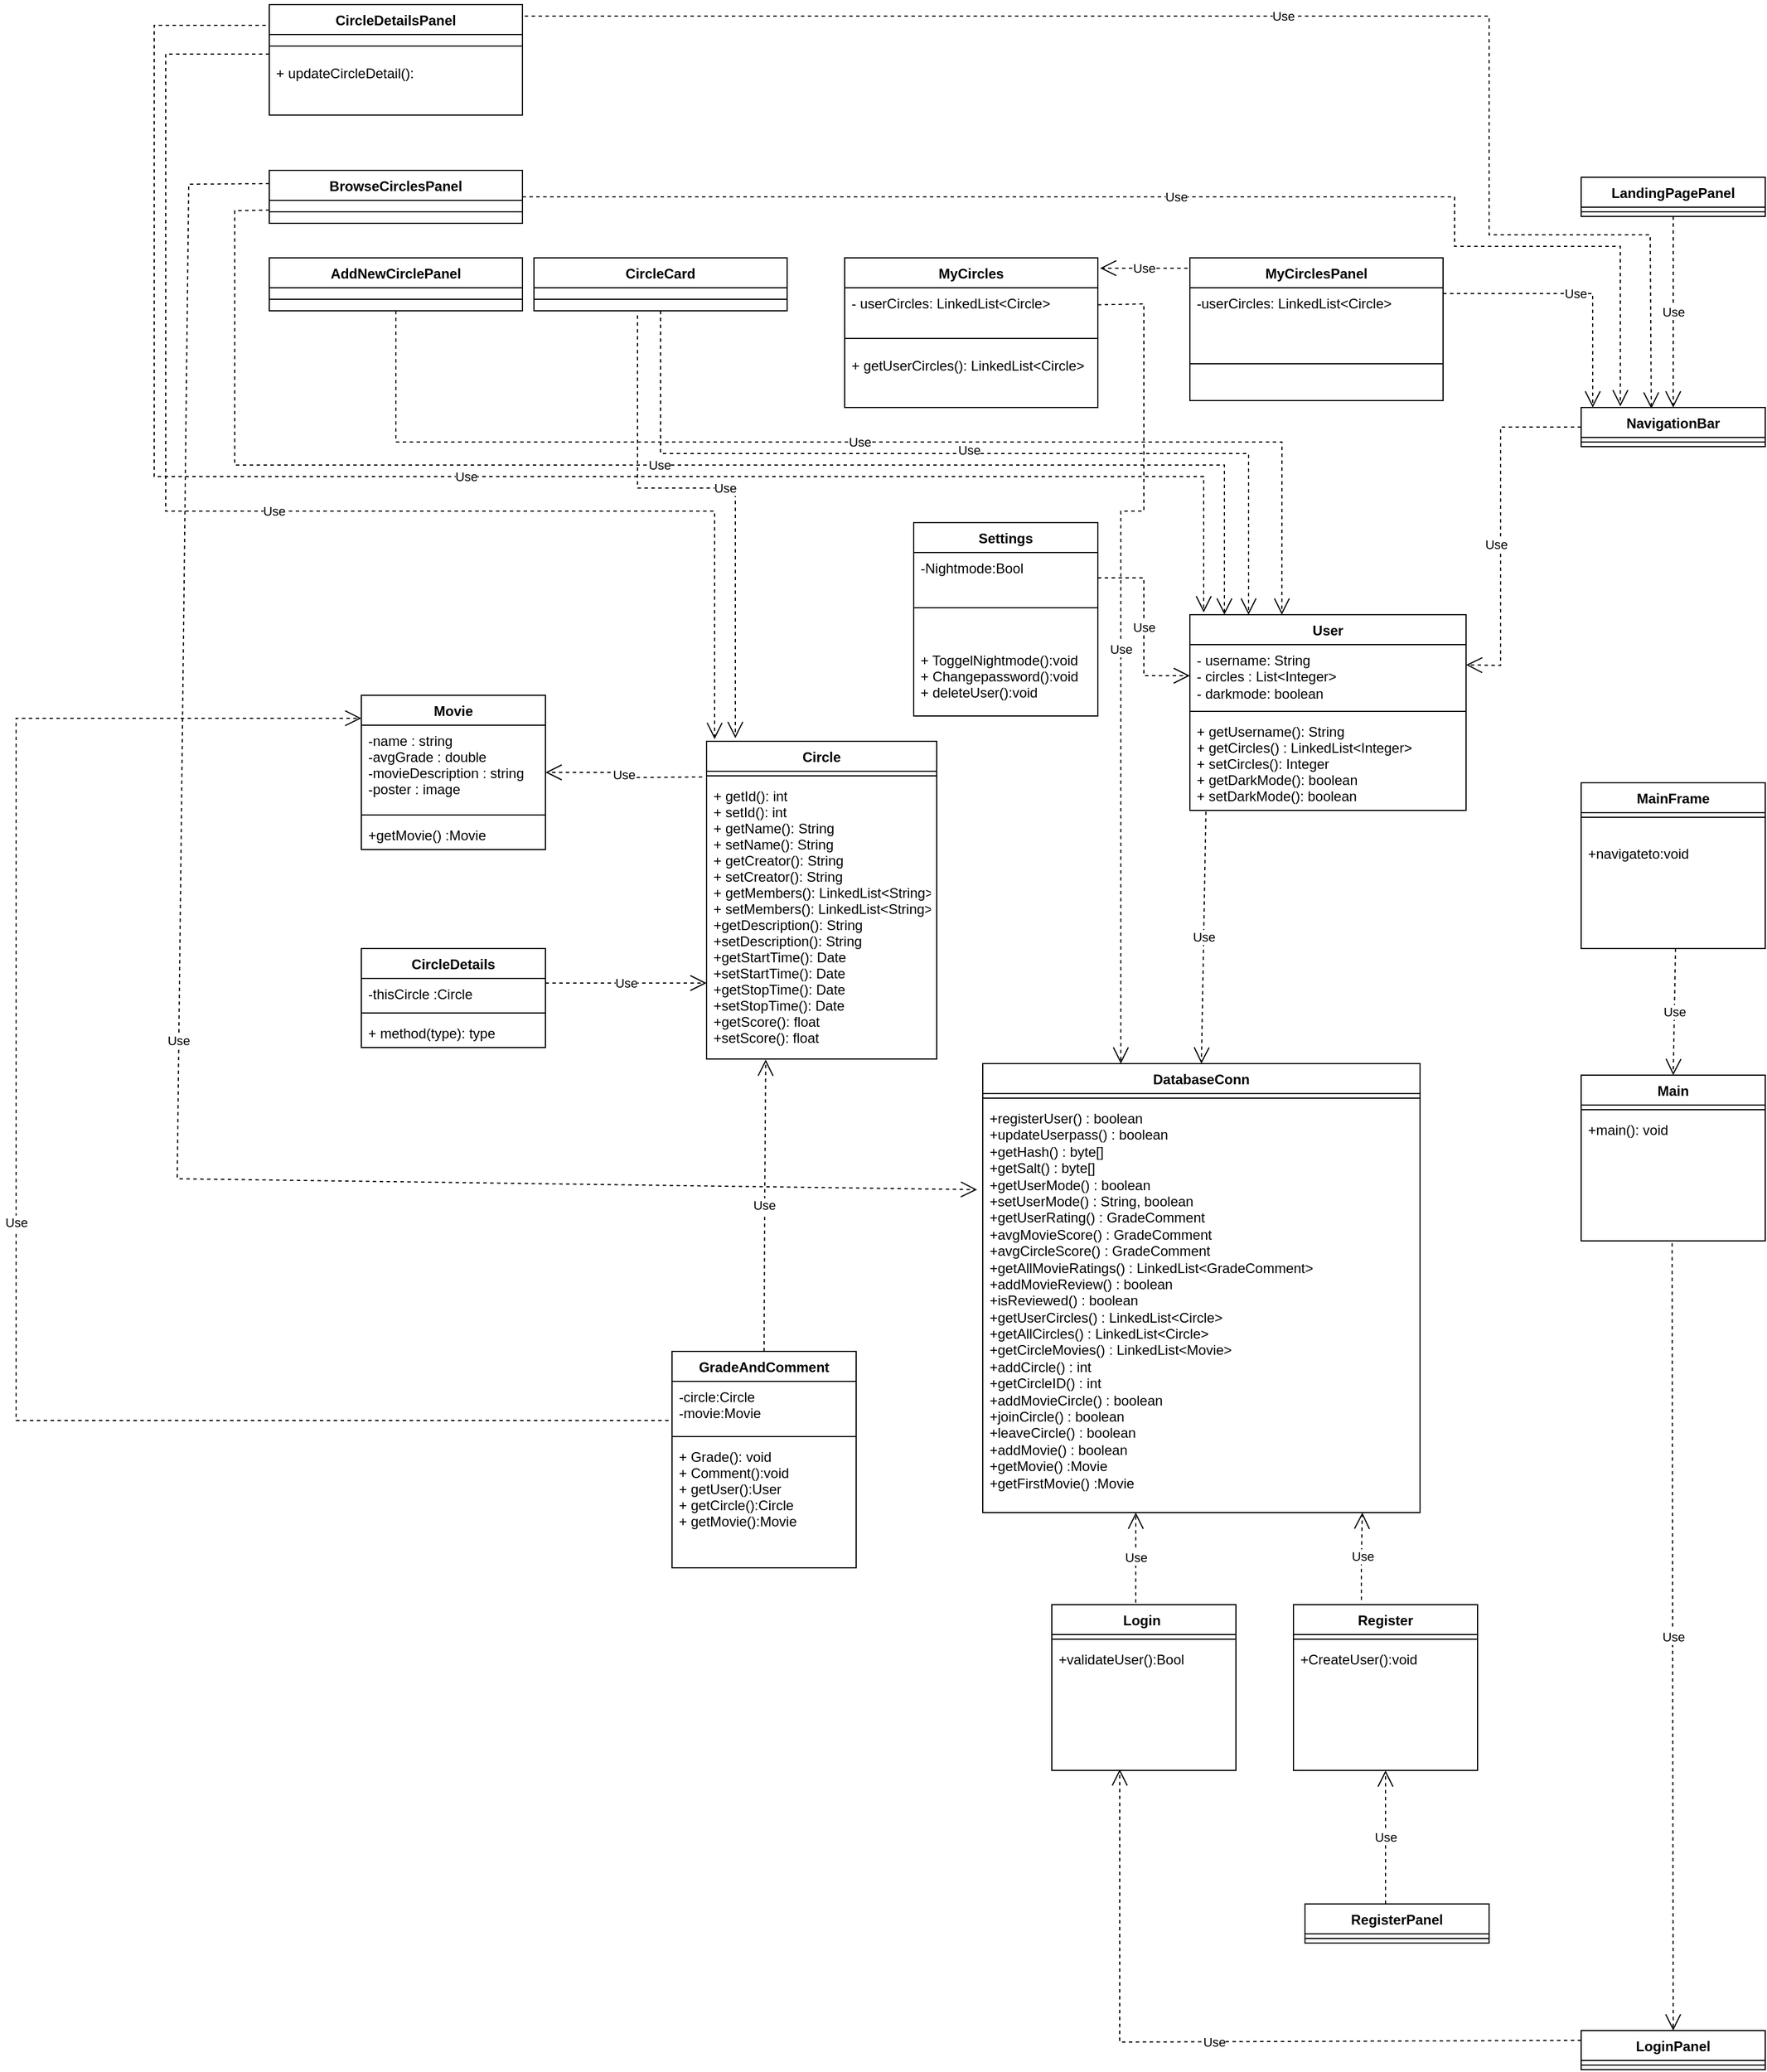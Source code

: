 <mxfile version="16.6.5" type="github">
  <diagram id="czeYtxCxRM8ObdpQRXwS" name="Page-1">
    <mxGraphModel dx="1422" dy="762" grid="1" gridSize="10" guides="1" tooltips="1" connect="1" arrows="1" fold="1" page="1" pageScale="1" pageWidth="50000" pageHeight="50000" math="0" shadow="0">
      <root>
        <mxCell id="0" />
        <mxCell id="1" parent="0" />
        <mxCell id="46LosdDzDrLffaNwuIow-5" value="DatabaseConn" style="swimlane;fontStyle=1;align=center;verticalAlign=top;childLayout=stackLayout;horizontal=1;startSize=26;horizontalStack=0;resizeParent=1;resizeParentMax=0;resizeLast=0;collapsible=1;marginBottom=0;" parent="1" vertex="1">
          <mxGeometry x="1720" y="1290" width="380" height="390" as="geometry" />
        </mxCell>
        <mxCell id="46LosdDzDrLffaNwuIow-7" value="" style="line;strokeWidth=1;fillColor=none;align=left;verticalAlign=middle;spacingTop=-1;spacingLeft=3;spacingRight=3;rotatable=0;labelPosition=right;points=[];portConstraint=eastwest;" parent="46LosdDzDrLffaNwuIow-5" vertex="1">
          <mxGeometry y="26" width="380" height="8" as="geometry" />
        </mxCell>
        <mxCell id="46LosdDzDrLffaNwuIow-8" value="+registerUser() : boolean&#xa;+updateUserpass() : boolean&#xa;+getHash() : byte[]&#xa;+getSalt() : byte[]&#xa;+getUserMode() : boolean&#xa;+setUserMode() : String, boolean&#xa;+getUserRating() : GradeComment&#xa;+avgMovieScore() : GradeComment&#xa;+avgCircleScore() : GradeComment&#xa;+getAllMovieRatings() : LinkedList&lt;GradeComment&gt;&#xa;+addMovieReview() : boolean&#xa;+isReviewed() : boolean&#xa;+getUserCircles() : LinkedList&lt;Circle&gt;&#xa;+getAllCircles() : LinkedList&lt;Circle&gt;&#xa;+getCircleMovies() : LinkedList&lt;Movie&gt;&#xa;+addCircle() : int&#xa;+getCircleID() : int&#xa;+addMovieCircle() : boolean&#xa;+joinCircle() : boolean&#xa;+leaveCircle() : boolean&#xa;+addMovie() : boolean&#xa;+getMovie() :Movie&#xa;+getFirstMovie() :Movie&#xa;&#xa;&#xa;&#xa;" style="text;strokeColor=none;fillColor=none;align=left;verticalAlign=top;spacingLeft=4;spacingRight=4;overflow=hidden;rotatable=0;points=[[0,0.5],[1,0.5]];portConstraint=eastwest;whiteSpace=wrap;" parent="46LosdDzDrLffaNwuIow-5" vertex="1">
          <mxGeometry y="34" width="380" height="356" as="geometry" />
        </mxCell>
        <mxCell id="3OgGzo2SByA_cm2bsDLw-1" value="Circle" style="swimlane;fontStyle=1;align=center;verticalAlign=top;childLayout=stackLayout;horizontal=1;startSize=26;horizontalStack=0;resizeParent=1;resizeParentMax=0;resizeLast=0;collapsible=1;marginBottom=0;" parent="1" vertex="1">
          <mxGeometry x="1480" y="1010" width="200" height="276" as="geometry" />
        </mxCell>
        <mxCell id="3OgGzo2SByA_cm2bsDLw-3" value="" style="line;strokeWidth=1;fillColor=none;align=left;verticalAlign=middle;spacingTop=-1;spacingLeft=3;spacingRight=3;rotatable=0;labelPosition=right;points=[];portConstraint=eastwest;" parent="3OgGzo2SByA_cm2bsDLw-1" vertex="1">
          <mxGeometry y="26" width="200" height="8" as="geometry" />
        </mxCell>
        <mxCell id="3OgGzo2SByA_cm2bsDLw-4" value="+ getId(): int&#xa;+ setId(): int&#xa;+ getName(): String&#xa;+ setName(): String&#xa;+ getCreator(): String&#xa;+ setCreator(): String&#xa;+ getMembers(): LinkedList&lt;String&gt;&#xa;+ setMembers(): LinkedList&lt;String&gt;&#xa;+getDescription(): String&#xa;+setDescription(): String&#xa;+getStartTime(): Date&#xa;+setStartTime(): Date&#xa;+getStopTime(): Date&#xa;+setStopTime(): Date&#xa;+getScore(): float&#xa;+setScore(): float" style="text;strokeColor=none;fillColor=none;align=left;verticalAlign=top;spacingLeft=4;spacingRight=4;overflow=hidden;rotatable=0;points=[[0,0.5],[1,0.5]];portConstraint=eastwest;" parent="3OgGzo2SByA_cm2bsDLw-1" vertex="1">
          <mxGeometry y="34" width="200" height="242" as="geometry" />
        </mxCell>
        <mxCell id="egLKUnMWFmZdAxHy4EYi-1" value="MyCircles" style="swimlane;fontStyle=1;align=center;verticalAlign=top;childLayout=stackLayout;horizontal=1;startSize=26;horizontalStack=0;resizeParent=1;resizeParentMax=0;resizeLast=0;collapsible=1;marginBottom=0;" parent="1" vertex="1">
          <mxGeometry x="1600" y="590" width="220" height="130" as="geometry" />
        </mxCell>
        <mxCell id="egLKUnMWFmZdAxHy4EYi-2" value="- userCircles: LinkedList&lt;Circle&gt; &#xa;" style="text;strokeColor=none;fillColor=none;align=left;verticalAlign=top;spacingLeft=4;spacingRight=4;overflow=hidden;rotatable=0;points=[[0,0.5],[1,0.5]];portConstraint=eastwest;" parent="egLKUnMWFmZdAxHy4EYi-1" vertex="1">
          <mxGeometry y="26" width="220" height="34" as="geometry" />
        </mxCell>
        <mxCell id="egLKUnMWFmZdAxHy4EYi-3" value="" style="line;strokeWidth=1;fillColor=none;align=left;verticalAlign=middle;spacingTop=-1;spacingLeft=3;spacingRight=3;rotatable=0;labelPosition=right;points=[];portConstraint=eastwest;" parent="egLKUnMWFmZdAxHy4EYi-1" vertex="1">
          <mxGeometry y="60" width="220" height="20" as="geometry" />
        </mxCell>
        <mxCell id="egLKUnMWFmZdAxHy4EYi-4" value="+ getUserCircles(): LinkedList&lt;Circle&gt;" style="text;strokeColor=none;fillColor=none;align=left;verticalAlign=top;spacingLeft=4;spacingRight=4;overflow=hidden;rotatable=0;points=[[0,0.5],[1,0.5]];portConstraint=eastwest;" parent="egLKUnMWFmZdAxHy4EYi-1" vertex="1">
          <mxGeometry y="80" width="220" height="50" as="geometry" />
        </mxCell>
        <mxCell id="8Do-b4mo3wIUdCFwqy2j-4" value="Movie" style="swimlane;fontStyle=1;align=center;verticalAlign=top;childLayout=stackLayout;horizontal=1;startSize=26;horizontalStack=0;resizeParent=1;resizeParentMax=0;resizeLast=0;collapsible=1;marginBottom=0;" parent="1" vertex="1">
          <mxGeometry x="1180" y="970" width="160" height="134" as="geometry" />
        </mxCell>
        <mxCell id="8Do-b4mo3wIUdCFwqy2j-5" value="-name : string&#xa;-avgGrade : double&#xa;-movieDescription : string&#xa;-poster : image" style="text;strokeColor=none;fillColor=none;align=left;verticalAlign=top;spacingLeft=4;spacingRight=4;overflow=hidden;rotatable=0;points=[[0,0.5],[1,0.5]];portConstraint=eastwest;" parent="8Do-b4mo3wIUdCFwqy2j-4" vertex="1">
          <mxGeometry y="26" width="160" height="74" as="geometry" />
        </mxCell>
        <mxCell id="8Do-b4mo3wIUdCFwqy2j-6" value="" style="line;strokeWidth=1;fillColor=none;align=left;verticalAlign=middle;spacingTop=-1;spacingLeft=3;spacingRight=3;rotatable=0;labelPosition=right;points=[];portConstraint=eastwest;" parent="8Do-b4mo3wIUdCFwqy2j-4" vertex="1">
          <mxGeometry y="100" width="160" height="8" as="geometry" />
        </mxCell>
        <mxCell id="8Do-b4mo3wIUdCFwqy2j-7" value="+getMovie() :Movie" style="text;strokeColor=none;fillColor=none;align=left;verticalAlign=top;spacingLeft=4;spacingRight=4;overflow=hidden;rotatable=0;points=[[0,0.5],[1,0.5]];portConstraint=eastwest;" parent="8Do-b4mo3wIUdCFwqy2j-4" vertex="1">
          <mxGeometry y="108" width="160" height="26" as="geometry" />
        </mxCell>
        <mxCell id="8Do-b4mo3wIUdCFwqy2j-8" value="CircleDetails" style="swimlane;fontStyle=1;align=center;verticalAlign=top;childLayout=stackLayout;horizontal=1;startSize=26;horizontalStack=0;resizeParent=1;resizeParentMax=0;resizeLast=0;collapsible=1;marginBottom=0;" parent="1" vertex="1">
          <mxGeometry x="1180" y="1190" width="160" height="86" as="geometry" />
        </mxCell>
        <mxCell id="8Do-b4mo3wIUdCFwqy2j-9" value="-thisCircle :Circle" style="text;strokeColor=none;fillColor=none;align=left;verticalAlign=top;spacingLeft=4;spacingRight=4;overflow=hidden;rotatable=0;points=[[0,0.5],[1,0.5]];portConstraint=eastwest;" parent="8Do-b4mo3wIUdCFwqy2j-8" vertex="1">
          <mxGeometry y="26" width="160" height="26" as="geometry" />
        </mxCell>
        <mxCell id="8Do-b4mo3wIUdCFwqy2j-10" value="" style="line;strokeWidth=1;fillColor=none;align=left;verticalAlign=middle;spacingTop=-1;spacingLeft=3;spacingRight=3;rotatable=0;labelPosition=right;points=[];portConstraint=eastwest;" parent="8Do-b4mo3wIUdCFwqy2j-8" vertex="1">
          <mxGeometry y="52" width="160" height="8" as="geometry" />
        </mxCell>
        <mxCell id="8Do-b4mo3wIUdCFwqy2j-11" value="+ method(type): type" style="text;strokeColor=none;fillColor=none;align=left;verticalAlign=top;spacingLeft=4;spacingRight=4;overflow=hidden;rotatable=0;points=[[0,0.5],[1,0.5]];portConstraint=eastwest;" parent="8Do-b4mo3wIUdCFwqy2j-8" vertex="1">
          <mxGeometry y="60" width="160" height="26" as="geometry" />
        </mxCell>
        <mxCell id="egLKUnMWFmZdAxHy4EYi-6" value="GradeAndComment" style="swimlane;fontStyle=1;align=center;verticalAlign=top;childLayout=stackLayout;horizontal=1;startSize=26;horizontalStack=0;resizeParent=1;resizeParentMax=0;resizeLast=0;collapsible=1;marginBottom=0;" parent="1" vertex="1">
          <mxGeometry x="1450" y="1540" width="160" height="188" as="geometry" />
        </mxCell>
        <mxCell id="egLKUnMWFmZdAxHy4EYi-7" value="-circle:Circle&#xa;-movie:Movie" style="text;strokeColor=none;fillColor=none;align=left;verticalAlign=top;spacingLeft=4;spacingRight=4;overflow=hidden;rotatable=0;points=[[0,0.5],[1,0.5]];portConstraint=eastwest;" parent="egLKUnMWFmZdAxHy4EYi-6" vertex="1">
          <mxGeometry y="26" width="160" height="44" as="geometry" />
        </mxCell>
        <mxCell id="egLKUnMWFmZdAxHy4EYi-8" value="" style="line;strokeWidth=1;fillColor=none;align=left;verticalAlign=middle;spacingTop=-1;spacingLeft=3;spacingRight=3;rotatable=0;labelPosition=right;points=[];portConstraint=eastwest;" parent="egLKUnMWFmZdAxHy4EYi-6" vertex="1">
          <mxGeometry y="70" width="160" height="8" as="geometry" />
        </mxCell>
        <mxCell id="egLKUnMWFmZdAxHy4EYi-9" value="+ Grade(): void&#xa;+ Comment():void&#xa;+ getUser():User&#xa;+ getCircle():Circle&#xa;+ getMovie():Movie" style="text;strokeColor=none;fillColor=none;align=left;verticalAlign=top;spacingLeft=4;spacingRight=4;overflow=hidden;rotatable=0;points=[[0,0.5],[1,0.5]];portConstraint=eastwest;" parent="egLKUnMWFmZdAxHy4EYi-6" vertex="1">
          <mxGeometry y="78" width="160" height="110" as="geometry" />
        </mxCell>
        <mxCell id="egLKUnMWFmZdAxHy4EYi-10" value="Settings" style="swimlane;fontStyle=1;align=center;verticalAlign=top;childLayout=stackLayout;horizontal=1;startSize=26;horizontalStack=0;resizeParent=1;resizeParentMax=0;resizeLast=0;collapsible=1;marginBottom=0;" parent="1" vertex="1">
          <mxGeometry x="1660" y="820" width="160" height="168" as="geometry" />
        </mxCell>
        <mxCell id="egLKUnMWFmZdAxHy4EYi-11" value="-Nightmode:Bool&#xa;" style="text;strokeColor=none;fillColor=none;align=left;verticalAlign=top;spacingLeft=4;spacingRight=4;overflow=hidden;rotatable=0;points=[[0,0.5],[1,0.5]];portConstraint=eastwest;" parent="egLKUnMWFmZdAxHy4EYi-10" vertex="1">
          <mxGeometry y="26" width="160" height="44" as="geometry" />
        </mxCell>
        <mxCell id="egLKUnMWFmZdAxHy4EYi-12" value="" style="line;strokeWidth=1;fillColor=none;align=left;verticalAlign=middle;spacingTop=-1;spacingLeft=3;spacingRight=3;rotatable=0;labelPosition=right;points=[];portConstraint=eastwest;" parent="egLKUnMWFmZdAxHy4EYi-10" vertex="1">
          <mxGeometry y="70" width="160" height="8" as="geometry" />
        </mxCell>
        <mxCell id="egLKUnMWFmZdAxHy4EYi-13" value="&#xa;&#xa;+ ToggelNightmode():void&#xa;+ Changepassword():void&#xa;+ deleteUser():void&#xa;" style="text;strokeColor=none;fillColor=none;align=left;verticalAlign=top;spacingLeft=4;spacingRight=4;overflow=hidden;rotatable=0;points=[[0,0.5],[1,0.5]];portConstraint=eastwest;" parent="egLKUnMWFmZdAxHy4EYi-10" vertex="1">
          <mxGeometry y="78" width="160" height="90" as="geometry" />
        </mxCell>
        <mxCell id="XvthLG9ytAD4mO-bvngX-1" value="User" style="swimlane;fontStyle=1;align=center;verticalAlign=top;childLayout=stackLayout;horizontal=1;startSize=26;horizontalStack=0;resizeParent=1;resizeParentMax=0;resizeLast=0;collapsible=1;marginBottom=0;" parent="1" vertex="1">
          <mxGeometry x="1900" y="900" width="240" height="170" as="geometry" />
        </mxCell>
        <mxCell id="XvthLG9ytAD4mO-bvngX-2" value="- username: String&#xa;- circles : List&lt;Integer&gt;&#xa;- darkmode: boolean" style="text;strokeColor=none;fillColor=none;align=left;verticalAlign=top;spacingLeft=4;spacingRight=4;overflow=hidden;rotatable=0;points=[[0,0.5],[1,0.5]];portConstraint=eastwest;whiteSpace=wrap;" parent="XvthLG9ytAD4mO-bvngX-1" vertex="1">
          <mxGeometry y="26" width="240" height="54" as="geometry" />
        </mxCell>
        <mxCell id="XvthLG9ytAD4mO-bvngX-3" value="" style="line;strokeWidth=1;fillColor=none;align=left;verticalAlign=middle;spacingTop=-1;spacingLeft=3;spacingRight=3;rotatable=0;labelPosition=right;points=[];portConstraint=eastwest;" parent="XvthLG9ytAD4mO-bvngX-1" vertex="1">
          <mxGeometry y="80" width="240" height="8" as="geometry" />
        </mxCell>
        <mxCell id="XvthLG9ytAD4mO-bvngX-4" value="+ getUsername(): String&#xa;+ getCircles() : LinkedList&lt;Integer&gt; &#xa;+ setCircles(): Integer&#xa;+ getDarkMode(): boolean&#xa;+ setDarkMode(): boolean&#xa;" style="text;strokeColor=none;fillColor=none;align=left;verticalAlign=top;spacingLeft=4;spacingRight=4;overflow=hidden;rotatable=0;points=[[0,0.5],[1,0.5]];portConstraint=eastwest;" parent="XvthLG9ytAD4mO-bvngX-1" vertex="1">
          <mxGeometry y="88" width="240" height="82" as="geometry" />
        </mxCell>
        <mxCell id="XvthLG9ytAD4mO-bvngX-15" value="Use" style="endArrow=open;endSize=12;dashed=1;html=1;rounded=0;edgeStyle=orthogonalEdgeStyle;exitX=1;exitY=0.5;exitDx=0;exitDy=0;entryX=0;entryY=0.5;entryDx=0;entryDy=0;" parent="1" source="egLKUnMWFmZdAxHy4EYi-11" target="XvthLG9ytAD4mO-bvngX-2" edge="1">
          <mxGeometry width="160" relative="1" as="geometry">
            <mxPoint x="1860" y="1190" as="sourcePoint" />
            <mxPoint x="2020" y="1190" as="targetPoint" />
          </mxGeometry>
        </mxCell>
        <mxCell id="XvthLG9ytAD4mO-bvngX-23" value="Use" style="endArrow=open;endSize=12;dashed=1;html=1;rounded=0;edgeStyle=orthogonalEdgeStyle;" parent="1" edge="1">
          <mxGeometry width="160" relative="1" as="geometry">
            <mxPoint x="1340" y="1220" as="sourcePoint" />
            <mxPoint x="1480" y="1220" as="targetPoint" />
          </mxGeometry>
        </mxCell>
        <mxCell id="0AgJQ7nLABn1IGj8sEdc-1" value="Use" style="endArrow=open;endSize=12;dashed=1;html=1;rounded=0;edgeStyle=orthogonalEdgeStyle;exitX=-0.019;exitY=0.037;exitDx=0;exitDy=0;exitPerimeter=0;" parent="1" target="8Do-b4mo3wIUdCFwqy2j-4" edge="1">
          <mxGeometry width="160" relative="1" as="geometry">
            <mxPoint x="1476.2" y="1040.958" as="sourcePoint" />
            <mxPoint x="1440" y="1140" as="targetPoint" />
          </mxGeometry>
        </mxCell>
        <mxCell id="FF1Zi_31tOf2UMTlAinl-1" value="MainFrame" style="swimlane;fontStyle=1;align=center;verticalAlign=top;childLayout=stackLayout;horizontal=1;startSize=26;horizontalStack=0;resizeParent=1;resizeParentMax=0;resizeLast=0;collapsible=1;marginBottom=0;" parent="1" vertex="1">
          <mxGeometry x="2240" y="1046" width="160" height="144" as="geometry" />
        </mxCell>
        <mxCell id="FF1Zi_31tOf2UMTlAinl-4" value="" style="line;strokeWidth=1;fillColor=none;align=left;verticalAlign=middle;spacingTop=-1;spacingLeft=3;spacingRight=3;rotatable=0;labelPosition=right;points=[];portConstraint=eastwest;" parent="FF1Zi_31tOf2UMTlAinl-1" vertex="1">
          <mxGeometry y="26" width="160" height="8" as="geometry" />
        </mxCell>
        <mxCell id="FF1Zi_31tOf2UMTlAinl-5" value="&#xa;+navigateto:void" style="text;strokeColor=none;fillColor=none;align=left;verticalAlign=top;spacingLeft=4;spacingRight=4;overflow=hidden;rotatable=0;points=[[0,0.5],[1,0.5]];portConstraint=eastwest;" parent="FF1Zi_31tOf2UMTlAinl-1" vertex="1">
          <mxGeometry y="34" width="160" height="110" as="geometry" />
        </mxCell>
        <mxCell id="FF1Zi_31tOf2UMTlAinl-6" value="Login " style="swimlane;fontStyle=1;align=center;verticalAlign=top;childLayout=stackLayout;horizontal=1;startSize=26;horizontalStack=0;resizeParent=1;resizeParentMax=0;resizeLast=0;collapsible=1;marginBottom=0;" parent="1" vertex="1">
          <mxGeometry x="1780" y="1760" width="160" height="144" as="geometry" />
        </mxCell>
        <mxCell id="FF1Zi_31tOf2UMTlAinl-8" value="" style="line;strokeWidth=1;fillColor=none;align=left;verticalAlign=middle;spacingTop=-1;spacingLeft=3;spacingRight=3;rotatable=0;labelPosition=right;points=[];portConstraint=eastwest;" parent="FF1Zi_31tOf2UMTlAinl-6" vertex="1">
          <mxGeometry y="26" width="160" height="8" as="geometry" />
        </mxCell>
        <mxCell id="FF1Zi_31tOf2UMTlAinl-9" value="+validateUser():Bool" style="text;strokeColor=none;fillColor=none;align=left;verticalAlign=top;spacingLeft=4;spacingRight=4;overflow=hidden;rotatable=0;points=[[0,0.5],[1,0.5]];portConstraint=eastwest;" parent="FF1Zi_31tOf2UMTlAinl-6" vertex="1">
          <mxGeometry y="34" width="160" height="110" as="geometry" />
        </mxCell>
        <mxCell id="FF1Zi_31tOf2UMTlAinl-14" value="Register" style="swimlane;fontStyle=1;align=center;verticalAlign=top;childLayout=stackLayout;horizontal=1;startSize=26;horizontalStack=0;resizeParent=1;resizeParentMax=0;resizeLast=0;collapsible=1;marginBottom=0;" parent="1" vertex="1">
          <mxGeometry x="1990" y="1760" width="160" height="144" as="geometry" />
        </mxCell>
        <mxCell id="FF1Zi_31tOf2UMTlAinl-16" value="" style="line;strokeWidth=1;fillColor=none;align=left;verticalAlign=middle;spacingTop=-1;spacingLeft=3;spacingRight=3;rotatable=0;labelPosition=right;points=[];portConstraint=eastwest;" parent="FF1Zi_31tOf2UMTlAinl-14" vertex="1">
          <mxGeometry y="26" width="160" height="8" as="geometry" />
        </mxCell>
        <mxCell id="FF1Zi_31tOf2UMTlAinl-17" value="+CreateUser():void " style="text;strokeColor=none;fillColor=none;align=left;verticalAlign=top;spacingLeft=4;spacingRight=4;overflow=hidden;rotatable=0;points=[[0,0.5],[1,0.5]];portConstraint=eastwest;" parent="FF1Zi_31tOf2UMTlAinl-14" vertex="1">
          <mxGeometry y="34" width="160" height="110" as="geometry" />
        </mxCell>
        <mxCell id="FF1Zi_31tOf2UMTlAinl-18" value="Use" style="endArrow=open;endSize=12;dashed=1;html=1;rounded=0;edgeStyle=orthogonalEdgeStyle;exitX=0.456;exitY=-0.012;exitDx=0;exitDy=0;exitPerimeter=0;entryX=0.35;entryY=1;entryDx=0;entryDy=0;entryPerimeter=0;" parent="1" source="FF1Zi_31tOf2UMTlAinl-6" target="46LosdDzDrLffaNwuIow-8" edge="1">
          <mxGeometry width="160" relative="1" as="geometry">
            <mxPoint x="1830" y="1650" as="sourcePoint" />
            <mxPoint x="1853" y="1560" as="targetPoint" />
          </mxGeometry>
        </mxCell>
        <mxCell id="FF1Zi_31tOf2UMTlAinl-19" value="Use" style="endArrow=open;endSize=12;dashed=1;html=1;rounded=0;edgeStyle=orthogonalEdgeStyle;entryX=0.868;entryY=1;entryDx=0;entryDy=0;entryPerimeter=0;exitX=0.369;exitY=-0.029;exitDx=0;exitDy=0;exitPerimeter=0;" parent="1" source="FF1Zi_31tOf2UMTlAinl-14" target="46LosdDzDrLffaNwuIow-8" edge="1">
          <mxGeometry width="160" relative="1" as="geometry">
            <mxPoint x="2000" y="1650" as="sourcePoint" />
            <mxPoint x="2110" y="1650" as="targetPoint" />
          </mxGeometry>
        </mxCell>
        <mxCell id="FF1Zi_31tOf2UMTlAinl-20" value="LandingPagePanel" style="swimlane;fontStyle=1;align=center;verticalAlign=top;childLayout=stackLayout;horizontal=1;startSize=26;horizontalStack=0;resizeParent=1;resizeParentMax=0;resizeLast=0;collapsible=1;marginBottom=0;" parent="1" vertex="1">
          <mxGeometry x="2240" y="520" width="160" height="34" as="geometry" />
        </mxCell>
        <mxCell id="FF1Zi_31tOf2UMTlAinl-21" value="" style="line;strokeWidth=1;fillColor=none;align=left;verticalAlign=middle;spacingTop=-1;spacingLeft=3;spacingRight=3;rotatable=0;labelPosition=right;points=[];portConstraint=eastwest;" parent="FF1Zi_31tOf2UMTlAinl-20" vertex="1">
          <mxGeometry y="26" width="160" height="8" as="geometry" />
        </mxCell>
        <mxCell id="FF1Zi_31tOf2UMTlAinl-23" value="NavigationBar&#xa;" style="swimlane;fontStyle=1;align=center;verticalAlign=top;childLayout=stackLayout;horizontal=1;startSize=26;horizontalStack=0;resizeParent=1;resizeParentMax=0;resizeLast=0;collapsible=1;marginBottom=0;" parent="1" vertex="1">
          <mxGeometry x="2240" y="720" width="160" height="34" as="geometry" />
        </mxCell>
        <mxCell id="FF1Zi_31tOf2UMTlAinl-24" value="" style="line;strokeWidth=1;fillColor=none;align=left;verticalAlign=middle;spacingTop=-1;spacingLeft=3;spacingRight=3;rotatable=0;labelPosition=right;points=[];portConstraint=eastwest;" parent="FF1Zi_31tOf2UMTlAinl-23" vertex="1">
          <mxGeometry y="26" width="160" height="8" as="geometry" />
        </mxCell>
        <mxCell id="PBDujXzsI80PLqIoywqt-1" value="MyCirclesPanel" style="swimlane;fontStyle=1;align=center;verticalAlign=top;childLayout=stackLayout;horizontal=1;startSize=26;horizontalStack=0;resizeParent=1;resizeParentMax=0;resizeLast=0;collapsible=1;marginBottom=0;" parent="1" vertex="1">
          <mxGeometry x="1900" y="590" width="220" height="124" as="geometry" />
        </mxCell>
        <mxCell id="PBDujXzsI80PLqIoywqt-22" value="-userCircles: LinkedList&lt;Circle&gt;" style="text;strokeColor=none;fillColor=none;align=left;verticalAlign=top;spacingLeft=4;spacingRight=4;overflow=hidden;rotatable=0;points=[[0,0.5],[1,0.5]];portConstraint=eastwest;" parent="PBDujXzsI80PLqIoywqt-1" vertex="1">
          <mxGeometry y="26" width="220" height="34" as="geometry" />
        </mxCell>
        <mxCell id="PBDujXzsI80PLqIoywqt-3" value="" style="line;strokeWidth=1;fillColor=none;align=left;verticalAlign=middle;spacingTop=-1;spacingLeft=3;spacingRight=3;rotatable=0;labelPosition=right;points=[];portConstraint=eastwest;" parent="PBDujXzsI80PLqIoywqt-1" vertex="1">
          <mxGeometry y="60" width="220" height="64" as="geometry" />
        </mxCell>
        <mxCell id="PBDujXzsI80PLqIoywqt-5" value="Use" style="endArrow=open;endSize=12;dashed=1;html=1;rounded=0;exitX=0;exitY=0.5;exitDx=0;exitDy=0;entryX=1;entryY=0.327;entryDx=0;entryDy=0;entryPerimeter=0;" parent="1" source="FF1Zi_31tOf2UMTlAinl-23" target="XvthLG9ytAD4mO-bvngX-2" edge="1">
          <mxGeometry x="0.116" y="-4" width="160" relative="1" as="geometry">
            <mxPoint x="1990" y="791.5" as="sourcePoint" />
            <mxPoint x="2150" y="791.5" as="targetPoint" />
            <Array as="points">
              <mxPoint x="2170" y="737" />
              <mxPoint x="2170" y="944" />
            </Array>
            <mxPoint as="offset" />
          </mxGeometry>
        </mxCell>
        <mxCell id="PBDujXzsI80PLqIoywqt-7" value="Use" style="endArrow=open;endSize=12;dashed=1;html=1;rounded=0;exitX=1;exitY=0.25;exitDx=0;exitDy=0;entryX=0.063;entryY=0;entryDx=0;entryDy=0;entryPerimeter=0;" parent="1" source="PBDujXzsI80PLqIoywqt-1" target="FF1Zi_31tOf2UMTlAinl-23" edge="1">
          <mxGeometry width="160" relative="1" as="geometry">
            <mxPoint x="2190" y="580" as="sourcePoint" />
            <mxPoint x="2350" y="580" as="targetPoint" />
            <Array as="points">
              <mxPoint x="2250" y="621" />
            </Array>
          </mxGeometry>
        </mxCell>
        <mxCell id="PBDujXzsI80PLqIoywqt-9" value="Use" style="endArrow=open;endSize=12;dashed=1;html=1;rounded=0;entryX=1.009;entryY=0.069;entryDx=0;entryDy=0;entryPerimeter=0;" parent="1" target="egLKUnMWFmZdAxHy4EYi-1" edge="1">
          <mxGeometry width="160" relative="1" as="geometry">
            <mxPoint x="1898" y="599" as="sourcePoint" />
            <mxPoint x="1940" y="720" as="targetPoint" />
          </mxGeometry>
        </mxCell>
        <mxCell id="PBDujXzsI80PLqIoywqt-10" value="CircleCard" style="swimlane;fontStyle=1;align=center;verticalAlign=top;childLayout=stackLayout;horizontal=1;startSize=26;horizontalStack=0;resizeParent=1;resizeParentMax=0;resizeLast=0;collapsible=1;marginBottom=0;" parent="1" vertex="1">
          <mxGeometry x="1330" y="590" width="220" height="46" as="geometry" />
        </mxCell>
        <mxCell id="PBDujXzsI80PLqIoywqt-12" value="" style="line;strokeWidth=1;fillColor=none;align=left;verticalAlign=middle;spacingTop=-1;spacingLeft=3;spacingRight=3;rotatable=0;labelPosition=right;points=[];portConstraint=eastwest;" parent="PBDujXzsI80PLqIoywqt-10" vertex="1">
          <mxGeometry y="26" width="220" height="20" as="geometry" />
        </mxCell>
        <mxCell id="PBDujXzsI80PLqIoywqt-19" value="Use" style="endArrow=open;endSize=12;dashed=1;html=1;rounded=0;entryX=0.5;entryY=0;entryDx=0;entryDy=0;exitX=0.5;exitY=1;exitDx=0;exitDy=0;" parent="1" source="FF1Zi_31tOf2UMTlAinl-20" target="FF1Zi_31tOf2UMTlAinl-23" edge="1">
          <mxGeometry width="160" relative="1" as="geometry">
            <mxPoint x="2320.96" y="582.002" as="sourcePoint" />
            <mxPoint x="2500" y="637.5" as="targetPoint" />
          </mxGeometry>
        </mxCell>
        <mxCell id="PBDujXzsI80PLqIoywqt-20" value="Use" style="endArrow=open;endSize=12;dashed=1;html=1;rounded=0;" parent="1" source="egLKUnMWFmZdAxHy4EYi-2" edge="1">
          <mxGeometry width="160" relative="1" as="geometry">
            <mxPoint x="1890" y="750" as="sourcePoint" />
            <mxPoint x="1840" y="1290" as="targetPoint" />
            <Array as="points">
              <mxPoint x="1860" y="630" />
              <mxPoint x="1860" y="810" />
              <mxPoint x="1840" y="810" />
            </Array>
          </mxGeometry>
        </mxCell>
        <mxCell id="PBDujXzsI80PLqIoywqt-23" value="Use" style="endArrow=open;endSize=12;dashed=1;html=1;rounded=0;exitX=0.058;exitY=1.012;exitDx=0;exitDy=0;exitPerimeter=0;entryX=0.5;entryY=0;entryDx=0;entryDy=0;" parent="1" source="XvthLG9ytAD4mO-bvngX-4" target="46LosdDzDrLffaNwuIow-5" edge="1">
          <mxGeometry width="160" relative="1" as="geometry">
            <mxPoint x="1910" y="1160" as="sourcePoint" />
            <mxPoint x="2070" y="1160" as="targetPoint" />
          </mxGeometry>
        </mxCell>
        <mxCell id="pxxIYCqMoQaQWElfjpxI-1" value="Use" style="endArrow=open;endSize=12;dashed=1;html=1;rounded=0;exitX=0.5;exitY=1;exitDx=0;exitDy=0;" parent="1" source="PBDujXzsI80PLqIoywqt-10" edge="1">
          <mxGeometry x="0.011" y="3" width="160" relative="1" as="geometry">
            <mxPoint x="1430" y="770" as="sourcePoint" />
            <mxPoint x="1951" y="900" as="targetPoint" />
            <Array as="points">
              <mxPoint x="1440" y="760" />
              <mxPoint x="1951" y="760" />
            </Array>
            <mxPoint as="offset" />
          </mxGeometry>
        </mxCell>
        <mxCell id="pxxIYCqMoQaQWElfjpxI-2" value="Use" style="endArrow=open;endSize=12;dashed=1;html=1;rounded=0;entryX=0.125;entryY=-0.01;entryDx=0;entryDy=0;entryPerimeter=0;" parent="1" target="3OgGzo2SByA_cm2bsDLw-1" edge="1">
          <mxGeometry width="160" relative="1" as="geometry">
            <mxPoint x="1420" y="640" as="sourcePoint" />
            <mxPoint x="1550" y="820" as="targetPoint" />
            <Array as="points">
              <mxPoint x="1420" y="790" />
              <mxPoint x="1505" y="790" />
            </Array>
          </mxGeometry>
        </mxCell>
        <mxCell id="pxxIYCqMoQaQWElfjpxI-3" value="AddNewCirclePanel" style="swimlane;fontStyle=1;align=center;verticalAlign=top;childLayout=stackLayout;horizontal=1;startSize=26;horizontalStack=0;resizeParent=1;resizeParentMax=0;resizeLast=0;collapsible=1;marginBottom=0;" parent="1" vertex="1">
          <mxGeometry x="1100" y="590" width="220" height="46" as="geometry" />
        </mxCell>
        <mxCell id="pxxIYCqMoQaQWElfjpxI-4" value="" style="line;strokeWidth=1;fillColor=none;align=left;verticalAlign=middle;spacingTop=-1;spacingLeft=3;spacingRight=3;rotatable=0;labelPosition=right;points=[];portConstraint=eastwest;" parent="pxxIYCqMoQaQWElfjpxI-3" vertex="1">
          <mxGeometry y="26" width="220" height="20" as="geometry" />
        </mxCell>
        <mxCell id="pxxIYCqMoQaQWElfjpxI-5" value="Use" style="endArrow=open;endSize=12;dashed=1;html=1;rounded=0;exitX=0.5;exitY=1;exitDx=0;exitDy=0;entryX=0.333;entryY=0;entryDx=0;entryDy=0;entryPerimeter=0;" parent="1" source="pxxIYCqMoQaQWElfjpxI-3" target="XvthLG9ytAD4mO-bvngX-1" edge="1">
          <mxGeometry width="160" relative="1" as="geometry">
            <mxPoint x="1220" y="690" as="sourcePoint" />
            <mxPoint x="1380" y="690" as="targetPoint" />
            <Array as="points">
              <mxPoint x="1210" y="750" />
              <mxPoint x="1980" y="750" />
            </Array>
          </mxGeometry>
        </mxCell>
        <mxCell id="pxxIYCqMoQaQWElfjpxI-6" value="BrowseCirclesPanel" style="swimlane;fontStyle=1;align=center;verticalAlign=top;childLayout=stackLayout;horizontal=1;startSize=26;horizontalStack=0;resizeParent=1;resizeParentMax=0;resizeLast=0;collapsible=1;marginBottom=0;" parent="1" vertex="1">
          <mxGeometry x="1100" y="514" width="220" height="46" as="geometry" />
        </mxCell>
        <mxCell id="pxxIYCqMoQaQWElfjpxI-7" value="" style="line;strokeWidth=1;fillColor=none;align=left;verticalAlign=middle;spacingTop=-1;spacingLeft=3;spacingRight=3;rotatable=0;labelPosition=right;points=[];portConstraint=eastwest;" parent="pxxIYCqMoQaQWElfjpxI-6" vertex="1">
          <mxGeometry y="26" width="220" height="20" as="geometry" />
        </mxCell>
        <mxCell id="pxxIYCqMoQaQWElfjpxI-8" value="Use" style="endArrow=open;endSize=12;dashed=1;html=1;rounded=0;exitX=1;exitY=0.5;exitDx=0;exitDy=0;entryX=0.213;entryY=-0.029;entryDx=0;entryDy=0;entryPerimeter=0;" parent="1" source="pxxIYCqMoQaQWElfjpxI-6" target="FF1Zi_31tOf2UMTlAinl-23" edge="1">
          <mxGeometry width="160" relative="1" as="geometry">
            <mxPoint x="1510" y="536.5" as="sourcePoint" />
            <mxPoint x="1670" y="536.5" as="targetPoint" />
            <Array as="points">
              <mxPoint x="2130" y="537" />
              <mxPoint x="2130" y="580" />
              <mxPoint x="2274" y="580" />
            </Array>
          </mxGeometry>
        </mxCell>
        <mxCell id="pxxIYCqMoQaQWElfjpxI-9" value="Use" style="endArrow=open;endSize=12;dashed=1;html=1;rounded=0;exitX=0;exitY=0.75;exitDx=0;exitDy=0;entryX=0.125;entryY=0;entryDx=0;entryDy=0;entryPerimeter=0;" parent="1" source="pxxIYCqMoQaQWElfjpxI-6" target="XvthLG9ytAD4mO-bvngX-1" edge="1">
          <mxGeometry width="160" relative="1" as="geometry">
            <mxPoint x="1140" y="800" as="sourcePoint" />
            <mxPoint x="1300" y="800" as="targetPoint" />
            <Array as="points">
              <mxPoint x="1070" y="549" />
              <mxPoint x="1070" y="770" />
              <mxPoint x="1120" y="770" />
              <mxPoint x="1930" y="770" />
            </Array>
          </mxGeometry>
        </mxCell>
        <mxCell id="pxxIYCqMoQaQWElfjpxI-10" value="Use" style="endArrow=open;endSize=12;dashed=1;html=1;rounded=0;exitX=0;exitY=0.25;exitDx=0;exitDy=0;entryX=-0.013;entryY=0.212;entryDx=0;entryDy=0;entryPerimeter=0;" parent="1" source="pxxIYCqMoQaQWElfjpxI-6" target="46LosdDzDrLffaNwuIow-8" edge="1">
          <mxGeometry width="160" relative="1" as="geometry">
            <mxPoint x="1180" y="870" as="sourcePoint" />
            <mxPoint x="1340" y="870" as="targetPoint" />
            <Array as="points">
              <mxPoint x="1030" y="526" />
              <mxPoint x="1020" y="1390" />
            </Array>
          </mxGeometry>
        </mxCell>
        <mxCell id="pxxIYCqMoQaQWElfjpxI-13" value="CircleDetailsPanel" style="swimlane;fontStyle=1;align=center;verticalAlign=top;childLayout=stackLayout;horizontal=1;startSize=26;horizontalStack=0;resizeParent=1;resizeParentMax=0;resizeLast=0;collapsible=1;marginBottom=0;" parent="1" vertex="1">
          <mxGeometry x="1100" y="370" width="220" height="96" as="geometry" />
        </mxCell>
        <mxCell id="pxxIYCqMoQaQWElfjpxI-15" value="" style="line;strokeWidth=1;fillColor=none;align=left;verticalAlign=middle;spacingTop=-1;spacingLeft=3;spacingRight=3;rotatable=0;labelPosition=right;points=[];portConstraint=eastwest;" parent="pxxIYCqMoQaQWElfjpxI-13" vertex="1">
          <mxGeometry y="26" width="220" height="20" as="geometry" />
        </mxCell>
        <mxCell id="pxxIYCqMoQaQWElfjpxI-16" value="+ updateCircleDetail():" style="text;strokeColor=none;fillColor=none;align=left;verticalAlign=top;spacingLeft=4;spacingRight=4;overflow=hidden;rotatable=0;points=[[0,0.5],[1,0.5]];portConstraint=eastwest;" parent="pxxIYCqMoQaQWElfjpxI-13" vertex="1">
          <mxGeometry y="46" width="220" height="50" as="geometry" />
        </mxCell>
        <mxCell id="pxxIYCqMoQaQWElfjpxI-17" value="Use" style="endArrow=open;endSize=12;dashed=1;html=1;rounded=0;entryX=0.05;entryY=-0.012;entryDx=0;entryDy=0;entryPerimeter=0;exitX=-0.014;exitY=0.188;exitDx=0;exitDy=0;exitPerimeter=0;" parent="1" source="pxxIYCqMoQaQWElfjpxI-13" target="XvthLG9ytAD4mO-bvngX-1" edge="1">
          <mxGeometry width="160" relative="1" as="geometry">
            <mxPoint x="1110" y="780" as="sourcePoint" />
            <mxPoint x="1270" y="780" as="targetPoint" />
            <Array as="points">
              <mxPoint x="1000" y="388" />
              <mxPoint x="1000" y="780" />
              <mxPoint x="1912" y="780" />
            </Array>
          </mxGeometry>
        </mxCell>
        <mxCell id="pxxIYCqMoQaQWElfjpxI-18" value="Use" style="endArrow=open;endSize=12;dashed=1;html=1;rounded=0;entryX=0.035;entryY=-0.007;entryDx=0;entryDy=0;entryPerimeter=0;exitX=0;exitY=-0.06;exitDx=0;exitDy=0;exitPerimeter=0;" parent="1" source="pxxIYCqMoQaQWElfjpxI-16" target="3OgGzo2SByA_cm2bsDLw-1" edge="1">
          <mxGeometry width="160" relative="1" as="geometry">
            <mxPoint x="1190" y="810" as="sourcePoint" />
            <mxPoint x="1350" y="810" as="targetPoint" />
            <Array as="points">
              <mxPoint x="1010" y="413" />
              <mxPoint x="1010" y="810" />
              <mxPoint x="1487" y="810" />
            </Array>
          </mxGeometry>
        </mxCell>
        <mxCell id="pxxIYCqMoQaQWElfjpxI-19" value="Use" style="endArrow=open;endSize=12;dashed=1;html=1;rounded=0;entryX=0.381;entryY=0.029;entryDx=0;entryDy=0;entryPerimeter=0;exitX=1.009;exitY=0.104;exitDx=0;exitDy=0;exitPerimeter=0;" parent="1" source="pxxIYCqMoQaQWElfjpxI-13" target="FF1Zi_31tOf2UMTlAinl-23" edge="1">
          <mxGeometry width="160" relative="1" as="geometry">
            <mxPoint x="1430" y="380" as="sourcePoint" />
            <mxPoint x="1590" y="380" as="targetPoint" />
            <Array as="points">
              <mxPoint x="2160" y="380" />
              <mxPoint x="2160" y="570" />
              <mxPoint x="2300" y="570" />
            </Array>
          </mxGeometry>
        </mxCell>
        <mxCell id="mYwMVlBa1_E45KKttTIE-1" value="Main" style="swimlane;fontStyle=1;align=center;verticalAlign=top;childLayout=stackLayout;horizontal=1;startSize=26;horizontalStack=0;resizeParent=1;resizeParentMax=0;resizeLast=0;collapsible=1;marginBottom=0;" vertex="1" parent="1">
          <mxGeometry x="2240" y="1300" width="160" height="144" as="geometry" />
        </mxCell>
        <mxCell id="mYwMVlBa1_E45KKttTIE-2" value="" style="line;strokeWidth=1;fillColor=none;align=left;verticalAlign=middle;spacingTop=-1;spacingLeft=3;spacingRight=3;rotatable=0;labelPosition=right;points=[];portConstraint=eastwest;" vertex="1" parent="mYwMVlBa1_E45KKttTIE-1">
          <mxGeometry y="26" width="160" height="8" as="geometry" />
        </mxCell>
        <mxCell id="mYwMVlBa1_E45KKttTIE-3" value="+main(): void" style="text;strokeColor=none;fillColor=none;align=left;verticalAlign=top;spacingLeft=4;spacingRight=4;overflow=hidden;rotatable=0;points=[[0,0.5],[1,0.5]];portConstraint=eastwest;" vertex="1" parent="mYwMVlBa1_E45KKttTIE-1">
          <mxGeometry y="34" width="160" height="110" as="geometry" />
        </mxCell>
        <mxCell id="mYwMVlBa1_E45KKttTIE-7" value="Use" style="endArrow=open;endSize=12;dashed=1;html=1;rounded=0;entryX=0.5;entryY=0;entryDx=0;entryDy=0;" edge="1" parent="1" target="mYwMVlBa1_E45KKttTIE-1">
          <mxGeometry width="160" relative="1" as="geometry">
            <mxPoint x="2322" y="1190" as="sourcePoint" />
            <mxPoint x="2322" y="1290" as="targetPoint" />
          </mxGeometry>
        </mxCell>
        <mxCell id="mYwMVlBa1_E45KKttTIE-8" value="LoginPanel" style="swimlane;fontStyle=1;align=center;verticalAlign=top;childLayout=stackLayout;horizontal=1;startSize=26;horizontalStack=0;resizeParent=1;resizeParentMax=0;resizeLast=0;collapsible=1;marginBottom=0;" vertex="1" parent="1">
          <mxGeometry x="2240" y="2130" width="160" height="34" as="geometry" />
        </mxCell>
        <mxCell id="mYwMVlBa1_E45KKttTIE-9" value="" style="line;strokeWidth=1;fillColor=none;align=left;verticalAlign=middle;spacingTop=-1;spacingLeft=3;spacingRight=3;rotatable=0;labelPosition=right;points=[];portConstraint=eastwest;" vertex="1" parent="mYwMVlBa1_E45KKttTIE-8">
          <mxGeometry y="26" width="160" height="8" as="geometry" />
        </mxCell>
        <mxCell id="mYwMVlBa1_E45KKttTIE-14" value="Use" style="endArrow=open;endSize=12;dashed=1;html=1;rounded=0;exitX=0.494;exitY=1.018;exitDx=0;exitDy=0;exitPerimeter=0;" edge="1" parent="1" source="mYwMVlBa1_E45KKttTIE-3" target="mYwMVlBa1_E45KKttTIE-8">
          <mxGeometry width="160" relative="1" as="geometry">
            <mxPoint x="2303.92" y="1490.004" as="sourcePoint" />
            <mxPoint x="2304" y="1620" as="targetPoint" />
          </mxGeometry>
        </mxCell>
        <mxCell id="mYwMVlBa1_E45KKttTIE-15" value="Use" style="endArrow=open;endSize=12;dashed=1;html=1;rounded=0;exitX=0;exitY=0.25;exitDx=0;exitDy=0;entryX=0.369;entryY=0.991;entryDx=0;entryDy=0;entryPerimeter=0;" edge="1" parent="1" source="mYwMVlBa1_E45KKttTIE-8" target="FF1Zi_31tOf2UMTlAinl-9">
          <mxGeometry width="160" relative="1" as="geometry">
            <mxPoint x="1250" y="1850" as="sourcePoint" />
            <mxPoint x="1840" y="1910" as="targetPoint" />
            <Array as="points">
              <mxPoint x="1839" y="2140" />
            </Array>
          </mxGeometry>
        </mxCell>
        <mxCell id="mYwMVlBa1_E45KKttTIE-16" value="RegisterPanel" style="swimlane;fontStyle=1;align=center;verticalAlign=top;childLayout=stackLayout;horizontal=1;startSize=26;horizontalStack=0;resizeParent=1;resizeParentMax=0;resizeLast=0;collapsible=1;marginBottom=0;" vertex="1" parent="1">
          <mxGeometry x="2000" y="2020" width="160" height="34" as="geometry" />
        </mxCell>
        <mxCell id="mYwMVlBa1_E45KKttTIE-17" value="" style="line;strokeWidth=1;fillColor=none;align=left;verticalAlign=middle;spacingTop=-1;spacingLeft=3;spacingRight=3;rotatable=0;labelPosition=right;points=[];portConstraint=eastwest;" vertex="1" parent="mYwMVlBa1_E45KKttTIE-16">
          <mxGeometry y="26" width="160" height="8" as="geometry" />
        </mxCell>
        <mxCell id="mYwMVlBa1_E45KKttTIE-19" value="Use" style="endArrow=open;endSize=12;dashed=1;html=1;rounded=0;edgeStyle=orthogonalEdgeStyle;" edge="1" parent="1" target="FF1Zi_31tOf2UMTlAinl-17">
          <mxGeometry width="160" relative="1" as="geometry">
            <mxPoint x="2070" y="2020" as="sourcePoint" />
            <mxPoint x="2120" y="2000" as="targetPoint" />
            <Array as="points">
              <mxPoint x="2070" y="2019" />
            </Array>
          </mxGeometry>
        </mxCell>
        <mxCell id="mYwMVlBa1_E45KKttTIE-21" value="Use" style="endArrow=open;endSize=12;dashed=1;html=1;rounded=0;edgeStyle=orthogonalEdgeStyle;exitX=-0.019;exitY=0.773;exitDx=0;exitDy=0;exitPerimeter=0;entryX=0;entryY=0.149;entryDx=0;entryDy=0;entryPerimeter=0;" edge="1" parent="1" source="egLKUnMWFmZdAxHy4EYi-7" target="8Do-b4mo3wIUdCFwqy2j-4">
          <mxGeometry width="160" relative="1" as="geometry">
            <mxPoint x="1260" y="1613" as="sourcePoint" />
            <mxPoint x="1160" y="990" as="targetPoint" />
            <Array as="points">
              <mxPoint x="880" y="1600" />
              <mxPoint x="880" y="990" />
            </Array>
          </mxGeometry>
        </mxCell>
        <mxCell id="XvthLG9ytAD4mO-bvngX-21" value="Use" style="endArrow=open;endSize=12;dashed=1;html=1;rounded=0;edgeStyle=orthogonalEdgeStyle;entryX=0.257;entryY=1.002;entryDx=0;entryDy=0;entryPerimeter=0;" parent="1" target="3OgGzo2SByA_cm2bsDLw-4" edge="1">
          <mxGeometry width="160" relative="1" as="geometry">
            <mxPoint x="1530" y="1540" as="sourcePoint" />
            <mxPoint x="1530" y="1290" as="targetPoint" />
          </mxGeometry>
        </mxCell>
      </root>
    </mxGraphModel>
  </diagram>
</mxfile>
